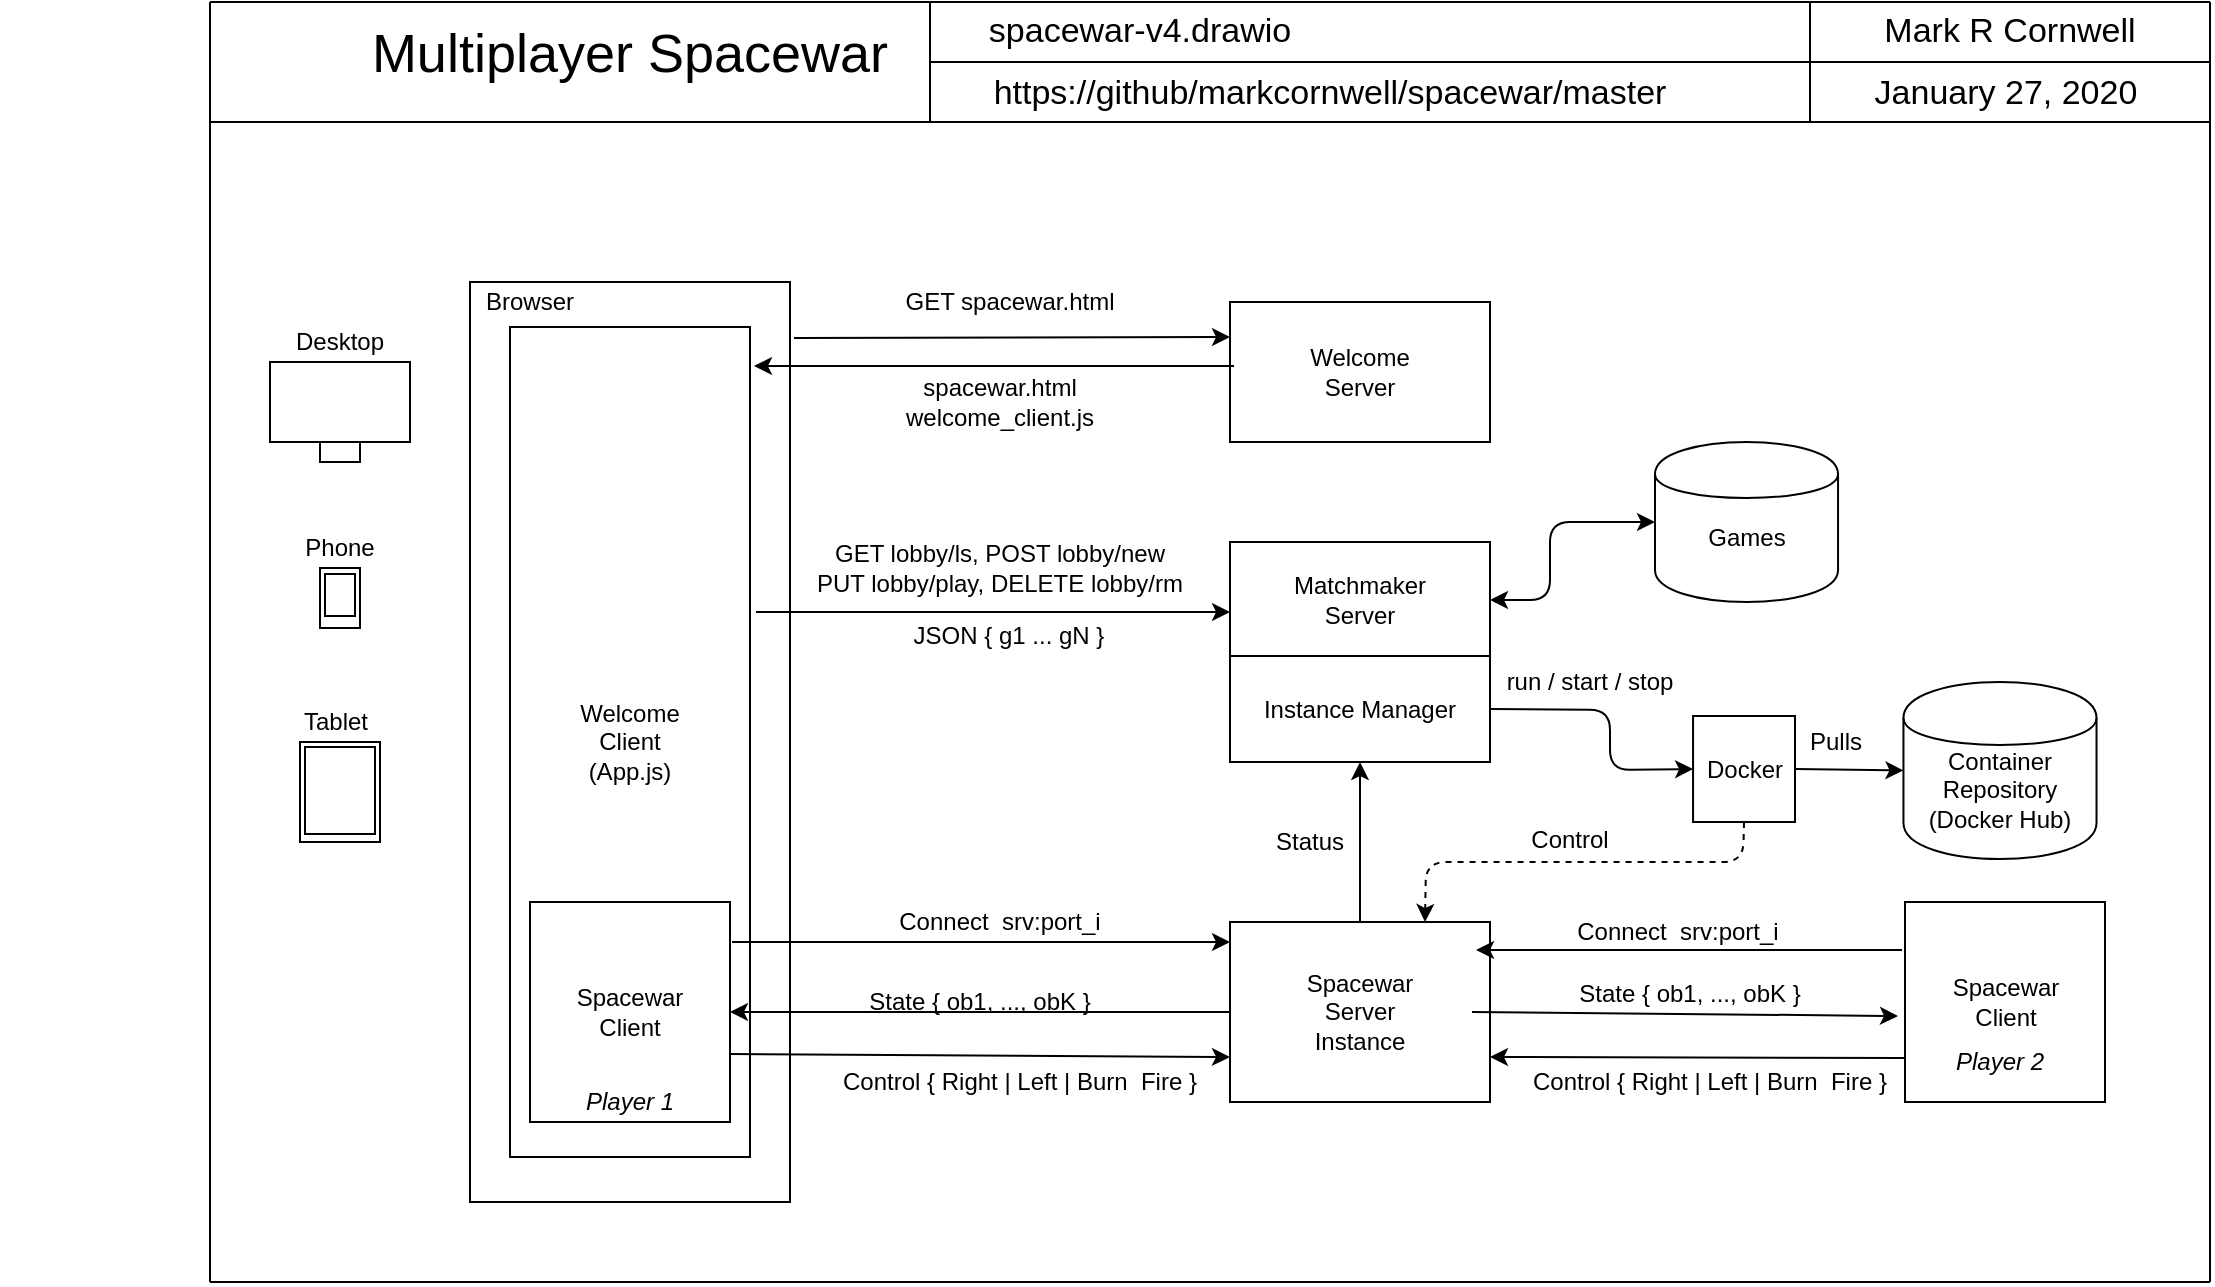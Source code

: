 <mxfile version="12.6.7" type="github" pages="2">
  <diagram name="Page-1" id="6qmY6R-QdTtVW79NaYPo">
    <mxGraphModel dx="4556" dy="761" grid="1" gridSize="10" guides="1" tooltips="1" connect="1" arrows="1" fold="1" page="1" pageScale="1" pageWidth="1100" pageHeight="850" math="0" shadow="0">
      <root>
        <mxCell id="Ajm1KAYPgJtNrC5xxtVR-0"/>
        <mxCell id="Ajm1KAYPgJtNrC5xxtVR-1" parent="Ajm1KAYPgJtNrC5xxtVR-0"/>
        <mxCell id="Ajm1KAYPgJtNrC5xxtVR-2" value="" style="rounded=0;whiteSpace=wrap;html=1;" parent="Ajm1KAYPgJtNrC5xxtVR-1" vertex="1">
          <mxGeometry x="-2000" y="290" width="160" height="460" as="geometry"/>
        </mxCell>
        <mxCell id="Ajm1KAYPgJtNrC5xxtVR-3" value="" style="rounded=0;whiteSpace=wrap;html=1;" parent="Ajm1KAYPgJtNrC5xxtVR-1" vertex="1">
          <mxGeometry x="-2085" y="520" width="40" height="50" as="geometry"/>
        </mxCell>
        <mxCell id="Ajm1KAYPgJtNrC5xxtVR-4" value="" style="rounded=0;whiteSpace=wrap;html=1;" parent="Ajm1KAYPgJtNrC5xxtVR-1" vertex="1">
          <mxGeometry x="-2100" y="330" width="70" height="40" as="geometry"/>
        </mxCell>
        <mxCell id="Ajm1KAYPgJtNrC5xxtVR-5" value="" style="rounded=0;whiteSpace=wrap;html=1;" parent="Ajm1KAYPgJtNrC5xxtVR-1" vertex="1">
          <mxGeometry x="-2075" y="370" width="20" height="10" as="geometry"/>
        </mxCell>
        <mxCell id="Ajm1KAYPgJtNrC5xxtVR-6" value="" style="rounded=0;whiteSpace=wrap;html=1;snapToPoint=0;" parent="Ajm1KAYPgJtNrC5xxtVR-1" vertex="1">
          <mxGeometry x="-2082.5" y="522.5" width="35" height="43.5" as="geometry"/>
        </mxCell>
        <mxCell id="Ajm1KAYPgJtNrC5xxtVR-7" value="" style="rounded=0;whiteSpace=wrap;html=1;" parent="Ajm1KAYPgJtNrC5xxtVR-1" vertex="1">
          <mxGeometry x="-2075" y="433" width="20" height="30" as="geometry"/>
        </mxCell>
        <mxCell id="Ajm1KAYPgJtNrC5xxtVR-8" value="" style="rounded=0;whiteSpace=wrap;html=1;" parent="Ajm1KAYPgJtNrC5xxtVR-1" vertex="1">
          <mxGeometry x="-2072.5" y="436" width="15" height="21" as="geometry"/>
        </mxCell>
        <mxCell id="Ajm1KAYPgJtNrC5xxtVR-9" value="Welcome&lt;br&gt;Client&lt;br&gt;(App.js)" style="rounded=0;whiteSpace=wrap;html=1;" parent="Ajm1KAYPgJtNrC5xxtVR-1" vertex="1">
          <mxGeometry x="-1980" y="312.5" width="120" height="415" as="geometry"/>
        </mxCell>
        <mxCell id="Ajm1KAYPgJtNrC5xxtVR-10" value="Spacewar&lt;br&gt;Client" style="rounded=0;whiteSpace=wrap;html=1;" parent="Ajm1KAYPgJtNrC5xxtVR-1" vertex="1">
          <mxGeometry x="-1970" y="600" width="100" height="110" as="geometry"/>
        </mxCell>
        <mxCell id="Ajm1KAYPgJtNrC5xxtVR-11" value="Welcome&lt;br&gt;Server" style="rounded=0;whiteSpace=wrap;html=1;" parent="Ajm1KAYPgJtNrC5xxtVR-1" vertex="1">
          <mxGeometry x="-1620" y="300" width="130" height="70" as="geometry"/>
        </mxCell>
        <mxCell id="Ajm1KAYPgJtNrC5xxtVR-12" style="edgeStyle=orthogonalEdgeStyle;rounded=0;orthogonalLoop=1;jettySize=auto;html=1;exitX=0.5;exitY=1;exitDx=0;exitDy=0;entryX=0.5;entryY=0;entryDx=0;entryDy=0;" parent="Ajm1KAYPgJtNrC5xxtVR-1" source="Ajm1KAYPgJtNrC5xxtVR-13" target="Ajm1KAYPgJtNrC5xxtVR-15" edge="1">
          <mxGeometry relative="1" as="geometry"/>
        </mxCell>
        <mxCell id="Ajm1KAYPgJtNrC5xxtVR-13" value="Matchmaker&lt;br&gt;Server" style="rounded=0;whiteSpace=wrap;html=1;" parent="Ajm1KAYPgJtNrC5xxtVR-1" vertex="1">
          <mxGeometry x="-1620" y="420" width="130" height="58" as="geometry"/>
        </mxCell>
        <mxCell id="Ajm1KAYPgJtNrC5xxtVR-14" value="Spacewar&lt;br&gt;Server&lt;br&gt;Instance" style="rounded=0;whiteSpace=wrap;html=1;" parent="Ajm1KAYPgJtNrC5xxtVR-1" vertex="1">
          <mxGeometry x="-1620" y="610" width="130" height="90" as="geometry"/>
        </mxCell>
        <mxCell id="Ajm1KAYPgJtNrC5xxtVR-15" value="Instance Manager" style="rounded=0;whiteSpace=wrap;html=1;" parent="Ajm1KAYPgJtNrC5xxtVR-1" vertex="1">
          <mxGeometry x="-1620" y="477" width="130" height="53" as="geometry"/>
        </mxCell>
        <mxCell id="Ajm1KAYPgJtNrC5xxtVR-16" value="" style="endArrow=classic;html=1;exitX=1;exitY=0.5;exitDx=0;exitDy=0;entryX=0;entryY=0.5;entryDx=0;entryDy=0;" parent="Ajm1KAYPgJtNrC5xxtVR-1" source="Ajm1KAYPgJtNrC5xxtVR-15" target="D3kGs7h_7CpqP5WuoXMM-0" edge="1">
          <mxGeometry width="50" height="50" relative="1" as="geometry">
            <mxPoint x="-2050" y="710" as="sourcePoint"/>
            <mxPoint x="-2000" y="660" as="targetPoint"/>
            <Array as="points">
              <mxPoint x="-1430" y="504"/>
              <mxPoint x="-1430" y="534"/>
            </Array>
          </mxGeometry>
        </mxCell>
        <mxCell id="Ajm1KAYPgJtNrC5xxtVR-17" value="" style="shape=cylinder;whiteSpace=wrap;html=1;boundedLbl=1;backgroundOutline=1;" parent="Ajm1KAYPgJtNrC5xxtVR-1" vertex="1">
          <mxGeometry x="-1407.5" y="370" width="91.53" height="80" as="geometry"/>
        </mxCell>
        <mxCell id="Ajm1KAYPgJtNrC5xxtVR-18" value="Games" style="text;html=1;align=center;verticalAlign=middle;resizable=0;points=[];autosize=1;" parent="Ajm1KAYPgJtNrC5xxtVR-1" vertex="1">
          <mxGeometry x="-1386.73" y="408" width="50" height="20" as="geometry"/>
        </mxCell>
        <mxCell id="Ajm1KAYPgJtNrC5xxtVR-19" value="Desktop" style="text;html=1;strokeColor=none;fillColor=none;align=center;verticalAlign=middle;whiteSpace=wrap;rounded=0;" parent="Ajm1KAYPgJtNrC5xxtVR-1" vertex="1">
          <mxGeometry x="-2085" y="310" width="40" height="20" as="geometry"/>
        </mxCell>
        <mxCell id="Ajm1KAYPgJtNrC5xxtVR-20" value="Phone" style="text;html=1;strokeColor=none;fillColor=none;align=center;verticalAlign=middle;whiteSpace=wrap;rounded=0;" parent="Ajm1KAYPgJtNrC5xxtVR-1" vertex="1">
          <mxGeometry x="-2085" y="413" width="40" height="20" as="geometry"/>
        </mxCell>
        <mxCell id="Ajm1KAYPgJtNrC5xxtVR-21" value="Tablet" style="text;html=1;strokeColor=none;fillColor=none;align=center;verticalAlign=middle;whiteSpace=wrap;rounded=0;" parent="Ajm1KAYPgJtNrC5xxtVR-1" vertex="1">
          <mxGeometry x="-2087.5" y="500" width="40" height="20" as="geometry"/>
        </mxCell>
        <mxCell id="Ajm1KAYPgJtNrC5xxtVR-22" value="" style="endArrow=classic;html=1;" parent="Ajm1KAYPgJtNrC5xxtVR-1" edge="1">
          <mxGeometry width="50" height="50" relative="1" as="geometry">
            <mxPoint x="-1618" y="332" as="sourcePoint"/>
            <mxPoint x="-1858" y="332" as="targetPoint"/>
          </mxGeometry>
        </mxCell>
        <mxCell id="Ajm1KAYPgJtNrC5xxtVR-23" value="Browser" style="text;html=1;strokeColor=none;fillColor=none;align=center;verticalAlign=middle;whiteSpace=wrap;rounded=0;" parent="Ajm1KAYPgJtNrC5xxtVR-1" vertex="1">
          <mxGeometry x="-1990" y="290" width="40" height="20" as="geometry"/>
        </mxCell>
        <mxCell id="Ajm1KAYPgJtNrC5xxtVR-24" value="GET spacewar.html" style="text;html=1;strokeColor=none;fillColor=none;align=center;verticalAlign=middle;whiteSpace=wrap;rounded=0;" parent="Ajm1KAYPgJtNrC5xxtVR-1" vertex="1">
          <mxGeometry x="-1785" y="290" width="110" height="20" as="geometry"/>
        </mxCell>
        <mxCell id="Ajm1KAYPgJtNrC5xxtVR-25" value="spacewar.html&lt;br&gt;welcome_client.js" style="text;html=1;strokeColor=none;fillColor=none;align=center;verticalAlign=middle;whiteSpace=wrap;rounded=0;" parent="Ajm1KAYPgJtNrC5xxtVR-1" vertex="1">
          <mxGeometry x="-1755" y="340" width="40" height="20" as="geometry"/>
        </mxCell>
        <mxCell id="Ajm1KAYPgJtNrC5xxtVR-26" value="GET lobby/ls, POST lobby/new&lt;br&gt;PUT lobby/play, DELETE lobby/rm" style="text;html=1;strokeColor=none;fillColor=none;align=center;verticalAlign=middle;whiteSpace=wrap;rounded=0;" parent="Ajm1KAYPgJtNrC5xxtVR-1" vertex="1">
          <mxGeometry x="-1860" y="413" width="250" height="40" as="geometry"/>
        </mxCell>
        <mxCell id="Ajm1KAYPgJtNrC5xxtVR-27" value="" style="endArrow=classic;html=1;entryX=0.96;entryY=1.05;entryDx=0;entryDy=0;entryPerimeter=0;" parent="Ajm1KAYPgJtNrC5xxtVR-1" target="Ajm1KAYPgJtNrC5xxtVR-26" edge="1">
          <mxGeometry width="50" height="50" relative="1" as="geometry">
            <mxPoint x="-1857" y="455" as="sourcePoint"/>
            <mxPoint x="-2050" y="670" as="targetPoint"/>
          </mxGeometry>
        </mxCell>
        <mxCell id="Ajm1KAYPgJtNrC5xxtVR-28" value="JSON { g1 ... gN }" style="text;html=1;strokeColor=none;fillColor=none;align=center;verticalAlign=middle;whiteSpace=wrap;rounded=0;" parent="Ajm1KAYPgJtNrC5xxtVR-1" vertex="1">
          <mxGeometry x="-1812.5" y="457" width="162.5" height="20" as="geometry"/>
        </mxCell>
        <mxCell id="Ajm1KAYPgJtNrC5xxtVR-29" value="" style="endArrow=classic;html=1;exitX=1.01;exitY=0.182;exitDx=0;exitDy=0;exitPerimeter=0;" parent="Ajm1KAYPgJtNrC5xxtVR-1" source="Ajm1KAYPgJtNrC5xxtVR-10" edge="1">
          <mxGeometry width="50" height="50" relative="1" as="geometry">
            <mxPoint x="-2100" y="780" as="sourcePoint"/>
            <mxPoint x="-1620" y="620" as="targetPoint"/>
          </mxGeometry>
        </mxCell>
        <mxCell id="Ajm1KAYPgJtNrC5xxtVR-30" value="Connect&amp;nbsp; srv:port_i" style="text;html=1;strokeColor=none;fillColor=none;align=center;verticalAlign=middle;whiteSpace=wrap;rounded=0;" parent="Ajm1KAYPgJtNrC5xxtVR-1" vertex="1">
          <mxGeometry x="-1795" y="600" width="120" height="20" as="geometry"/>
        </mxCell>
        <mxCell id="Ajm1KAYPgJtNrC5xxtVR-31" value="State { ob1, ..., obK }" style="text;html=1;strokeColor=none;fillColor=none;align=center;verticalAlign=middle;whiteSpace=wrap;rounded=0;" parent="Ajm1KAYPgJtNrC5xxtVR-1" vertex="1">
          <mxGeometry x="-1815" y="640" width="140" height="20" as="geometry"/>
        </mxCell>
        <mxCell id="Ajm1KAYPgJtNrC5xxtVR-32" value="" style="endArrow=classic;html=1;exitX=0;exitY=0.5;exitDx=0;exitDy=0;entryX=1;entryY=0.5;entryDx=0;entryDy=0;" parent="Ajm1KAYPgJtNrC5xxtVR-1" source="Ajm1KAYPgJtNrC5xxtVR-14" target="Ajm1KAYPgJtNrC5xxtVR-10" edge="1">
          <mxGeometry width="50" height="50" relative="1" as="geometry">
            <mxPoint x="-2100" y="780" as="sourcePoint"/>
            <mxPoint x="-2050" y="730" as="targetPoint"/>
          </mxGeometry>
        </mxCell>
        <mxCell id="Ajm1KAYPgJtNrC5xxtVR-33" value="" style="endArrow=classic;html=1;entryX=0;entryY=0.25;entryDx=0;entryDy=0;" parent="Ajm1KAYPgJtNrC5xxtVR-1" target="Ajm1KAYPgJtNrC5xxtVR-11" edge="1">
          <mxGeometry width="50" height="50" relative="1" as="geometry">
            <mxPoint x="-1838" y="318" as="sourcePoint"/>
            <mxPoint x="-2050" y="710" as="targetPoint"/>
          </mxGeometry>
        </mxCell>
        <mxCell id="Ajm1KAYPgJtNrC5xxtVR-34" value="" style="endArrow=classic;html=1;entryX=0;entryY=0.75;entryDx=0;entryDy=0;exitX=1;exitY=0.691;exitDx=0;exitDy=0;exitPerimeter=0;" parent="Ajm1KAYPgJtNrC5xxtVR-1" source="Ajm1KAYPgJtNrC5xxtVR-10" target="Ajm1KAYPgJtNrC5xxtVR-14" edge="1">
          <mxGeometry width="50" height="50" relative="1" as="geometry">
            <mxPoint x="-1860" y="678" as="sourcePoint"/>
            <mxPoint x="-2050" y="770" as="targetPoint"/>
          </mxGeometry>
        </mxCell>
        <mxCell id="Ajm1KAYPgJtNrC5xxtVR-35" value="Control { Right | Left | Burn&amp;nbsp; Fire }" style="text;html=1;strokeColor=none;fillColor=none;align=center;verticalAlign=middle;whiteSpace=wrap;rounded=0;" parent="Ajm1KAYPgJtNrC5xxtVR-1" vertex="1">
          <mxGeometry x="-1840" y="680" width="230" height="20" as="geometry"/>
        </mxCell>
        <mxCell id="Ajm1KAYPgJtNrC5xxtVR-36" value="" style="endArrow=classic;startArrow=classic;html=1;exitX=1;exitY=0.5;exitDx=0;exitDy=0;entryX=0;entryY=0.5;entryDx=0;entryDy=0;" parent="Ajm1KAYPgJtNrC5xxtVR-1" source="Ajm1KAYPgJtNrC5xxtVR-13" target="Ajm1KAYPgJtNrC5xxtVR-17" edge="1">
          <mxGeometry width="50" height="50" relative="1" as="geometry">
            <mxPoint x="-1440" y="520" as="sourcePoint"/>
            <mxPoint x="-1390" y="470" as="targetPoint"/>
            <Array as="points">
              <mxPoint x="-1460" y="449"/>
              <mxPoint x="-1460" y="410"/>
            </Array>
          </mxGeometry>
        </mxCell>
        <mxCell id="Ajm1KAYPgJtNrC5xxtVR-37" value="" style="shape=cylinder;whiteSpace=wrap;html=1;boundedLbl=1;backgroundOutline=1;" parent="Ajm1KAYPgJtNrC5xxtVR-1" vertex="1">
          <mxGeometry x="-1283.27" y="490" width="96.53" height="88.5" as="geometry"/>
        </mxCell>
        <mxCell id="Ajm1KAYPgJtNrC5xxtVR-38" value="Container Repository&lt;br&gt;(Docker Hub)" style="text;html=1;strokeColor=none;fillColor=none;align=center;verticalAlign=middle;whiteSpace=wrap;rounded=0;" parent="Ajm1KAYPgJtNrC5xxtVR-1" vertex="1">
          <mxGeometry x="-1285" y="534.25" width="100" height="20" as="geometry"/>
        </mxCell>
        <mxCell id="Ajm1KAYPgJtNrC5xxtVR-40" value="Pulls" style="text;html=1;strokeColor=none;fillColor=none;align=center;verticalAlign=middle;whiteSpace=wrap;rounded=0;" parent="Ajm1KAYPgJtNrC5xxtVR-1" vertex="1">
          <mxGeometry x="-1337.5" y="510" width="40" height="20" as="geometry"/>
        </mxCell>
        <mxCell id="Ajm1KAYPgJtNrC5xxtVR-41" value="Spacewar&lt;br&gt;Client" style="rounded=0;whiteSpace=wrap;html=1;" parent="Ajm1KAYPgJtNrC5xxtVR-1" vertex="1">
          <mxGeometry x="-1282.5" y="600" width="100" height="100" as="geometry"/>
        </mxCell>
        <mxCell id="Ajm1KAYPgJtNrC5xxtVR-42" value="" style="endArrow=classic;html=1;" parent="Ajm1KAYPgJtNrC5xxtVR-1" edge="1">
          <mxGeometry width="50" height="50" relative="1" as="geometry">
            <mxPoint x="-1284" y="624" as="sourcePoint"/>
            <mxPoint x="-1497" y="624" as="targetPoint"/>
          </mxGeometry>
        </mxCell>
        <mxCell id="Ajm1KAYPgJtNrC5xxtVR-43" value="" style="endArrow=classic;html=1;entryX=-0.035;entryY=0.57;entryDx=0;entryDy=0;entryPerimeter=0;" parent="Ajm1KAYPgJtNrC5xxtVR-1" target="Ajm1KAYPgJtNrC5xxtVR-41" edge="1">
          <mxGeometry width="50" height="50" relative="1" as="geometry">
            <mxPoint x="-1499" y="655" as="sourcePoint"/>
            <mxPoint x="-1370" y="655" as="targetPoint"/>
          </mxGeometry>
        </mxCell>
        <mxCell id="Ajm1KAYPgJtNrC5xxtVR-44" value="" style="endArrow=classic;html=1;entryX=1;entryY=0.75;entryDx=0;entryDy=0;" parent="Ajm1KAYPgJtNrC5xxtVR-1" target="Ajm1KAYPgJtNrC5xxtVR-14" edge="1">
          <mxGeometry width="50" height="50" relative="1" as="geometry">
            <mxPoint x="-1282" y="678" as="sourcePoint"/>
            <mxPoint x="-2000" y="770" as="targetPoint"/>
          </mxGeometry>
        </mxCell>
        <mxCell id="Ajm1KAYPgJtNrC5xxtVR-45" value="Connect&amp;nbsp; srv:port_i" style="text;html=1;strokeColor=none;fillColor=none;align=center;verticalAlign=middle;whiteSpace=wrap;rounded=0;" parent="Ajm1KAYPgJtNrC5xxtVR-1" vertex="1">
          <mxGeometry x="-1456" y="605" width="120" height="20" as="geometry"/>
        </mxCell>
        <mxCell id="Ajm1KAYPgJtNrC5xxtVR-46" value="State { ob1, ..., obK }" style="text;html=1;strokeColor=none;fillColor=none;align=center;verticalAlign=middle;whiteSpace=wrap;rounded=0;" parent="Ajm1KAYPgJtNrC5xxtVR-1" vertex="1">
          <mxGeometry x="-1460" y="636" width="140" height="20" as="geometry"/>
        </mxCell>
        <mxCell id="Ajm1KAYPgJtNrC5xxtVR-47" value="Control { Right | Left | Burn&amp;nbsp; Fire }" style="text;html=1;strokeColor=none;fillColor=none;align=center;verticalAlign=middle;whiteSpace=wrap;rounded=0;" parent="Ajm1KAYPgJtNrC5xxtVR-1" vertex="1">
          <mxGeometry x="-1495" y="680" width="230" height="20" as="geometry"/>
        </mxCell>
        <mxCell id="Ajm1KAYPgJtNrC5xxtVR-48" value="Player 1" style="text;html=1;strokeColor=none;fillColor=none;align=center;verticalAlign=middle;whiteSpace=wrap;rounded=0;fontStyle=2" parent="Ajm1KAYPgJtNrC5xxtVR-1" vertex="1">
          <mxGeometry x="-1950" y="690" width="60" height="20" as="geometry"/>
        </mxCell>
        <mxCell id="Ajm1KAYPgJtNrC5xxtVR-49" value="Player 2" style="text;html=1;strokeColor=none;fillColor=none;align=center;verticalAlign=middle;whiteSpace=wrap;rounded=0;fontStyle=2" parent="Ajm1KAYPgJtNrC5xxtVR-1" vertex="1">
          <mxGeometry x="-1265" y="670" width="60" height="20" as="geometry"/>
        </mxCell>
        <mxCell id="Ajm1KAYPgJtNrC5xxtVR-50" value="" style="endArrow=none;html=1;" parent="Ajm1KAYPgJtNrC5xxtVR-1" edge="1">
          <mxGeometry width="50" height="50" relative="1" as="geometry">
            <mxPoint x="-2130" y="790" as="sourcePoint"/>
            <mxPoint x="-2130" y="150" as="targetPoint"/>
          </mxGeometry>
        </mxCell>
        <mxCell id="Ajm1KAYPgJtNrC5xxtVR-51" value="" style="endArrow=none;html=1;" parent="Ajm1KAYPgJtNrC5xxtVR-1" edge="1">
          <mxGeometry width="50" height="50" relative="1" as="geometry">
            <mxPoint x="-2130" y="790" as="sourcePoint"/>
            <mxPoint x="-1130" y="790" as="targetPoint"/>
          </mxGeometry>
        </mxCell>
        <mxCell id="Ajm1KAYPgJtNrC5xxtVR-52" value="" style="endArrow=none;html=1;" parent="Ajm1KAYPgJtNrC5xxtVR-1" edge="1">
          <mxGeometry width="50" height="50" relative="1" as="geometry">
            <mxPoint x="-1130" y="150" as="sourcePoint"/>
            <mxPoint x="-1130" y="790" as="targetPoint"/>
          </mxGeometry>
        </mxCell>
        <mxCell id="Ajm1KAYPgJtNrC5xxtVR-53" value="" style="endArrow=none;html=1;" parent="Ajm1KAYPgJtNrC5xxtVR-1" edge="1">
          <mxGeometry width="50" height="50" relative="1" as="geometry">
            <mxPoint x="-2130" y="150" as="sourcePoint"/>
            <mxPoint x="-1130" y="150" as="targetPoint"/>
          </mxGeometry>
        </mxCell>
        <mxCell id="Ajm1KAYPgJtNrC5xxtVR-54" value="Multiplayer Spacewar" style="text;html=1;strokeColor=none;fillColor=none;align=center;verticalAlign=middle;whiteSpace=wrap;rounded=0;fontSize=27;" parent="Ajm1KAYPgJtNrC5xxtVR-1" vertex="1">
          <mxGeometry x="-2235" y="166" width="630" height="20" as="geometry"/>
        </mxCell>
        <mxCell id="Ajm1KAYPgJtNrC5xxtVR-55" value="" style="endArrow=none;html=1;fontSize=27;" parent="Ajm1KAYPgJtNrC5xxtVR-1" edge="1">
          <mxGeometry width="50" height="50" relative="1" as="geometry">
            <mxPoint x="-1130" y="210" as="sourcePoint"/>
            <mxPoint x="-2130" y="210" as="targetPoint"/>
          </mxGeometry>
        </mxCell>
        <mxCell id="Ajm1KAYPgJtNrC5xxtVR-56" value="" style="endArrow=none;html=1;fontSize=27;" parent="Ajm1KAYPgJtNrC5xxtVR-1" edge="1">
          <mxGeometry width="50" height="50" relative="1" as="geometry">
            <mxPoint x="-1770" y="210" as="sourcePoint"/>
            <mxPoint x="-1770" y="150" as="targetPoint"/>
          </mxGeometry>
        </mxCell>
        <mxCell id="Ajm1KAYPgJtNrC5xxtVR-57" value="" style="endArrow=none;html=1;fontSize=27;" parent="Ajm1KAYPgJtNrC5xxtVR-1" edge="1">
          <mxGeometry width="50" height="50" relative="1" as="geometry">
            <mxPoint x="-1130" y="180" as="sourcePoint"/>
            <mxPoint x="-1770" y="180" as="targetPoint"/>
          </mxGeometry>
        </mxCell>
        <mxCell id="Ajm1KAYPgJtNrC5xxtVR-58" value="" style="endArrow=none;html=1;fontSize=27;" parent="Ajm1KAYPgJtNrC5xxtVR-1" edge="1">
          <mxGeometry width="50" height="50" relative="1" as="geometry">
            <mxPoint x="-1330" y="210" as="sourcePoint"/>
            <mxPoint x="-1330" y="150" as="targetPoint"/>
          </mxGeometry>
        </mxCell>
        <mxCell id="Ajm1KAYPgJtNrC5xxtVR-59" value="Mark R Cornwell" style="text;html=1;strokeColor=none;fillColor=none;align=center;verticalAlign=middle;whiteSpace=wrap;rounded=0;fontSize=17;" parent="Ajm1KAYPgJtNrC5xxtVR-1" vertex="1">
          <mxGeometry x="-1320" y="155" width="180" height="20" as="geometry"/>
        </mxCell>
        <mxCell id="Ajm1KAYPgJtNrC5xxtVR-60" value="spacewar-v4.drawio" style="text;html=1;strokeColor=none;fillColor=none;align=center;verticalAlign=middle;whiteSpace=wrap;rounded=0;fontSize=17;" parent="Ajm1KAYPgJtNrC5xxtVR-1" vertex="1">
          <mxGeometry x="-1760" y="155" width="190" height="20" as="geometry"/>
        </mxCell>
        <mxCell id="Ajm1KAYPgJtNrC5xxtVR-61" value="https://github/markcornwell/spacewar/master" style="text;html=1;strokeColor=none;fillColor=none;align=center;verticalAlign=middle;whiteSpace=wrap;rounded=0;fontSize=17;" parent="Ajm1KAYPgJtNrC5xxtVR-1" vertex="1">
          <mxGeometry x="-1730" y="182" width="320" height="28" as="geometry"/>
        </mxCell>
        <mxCell id="Ajm1KAYPgJtNrC5xxtVR-62" value="January 27, 2020" style="text;html=1;strokeColor=none;fillColor=none;align=center;verticalAlign=middle;whiteSpace=wrap;rounded=0;fontSize=17;" parent="Ajm1KAYPgJtNrC5xxtVR-1" vertex="1">
          <mxGeometry x="-1332.5" y="186" width="200" height="20" as="geometry"/>
        </mxCell>
        <mxCell id="D3kGs7h_7CpqP5WuoXMM-0" value="Docker" style="rounded=0;whiteSpace=wrap;html=1;" parent="Ajm1KAYPgJtNrC5xxtVR-1" vertex="1">
          <mxGeometry x="-1388.47" y="507" width="50.97" height="53" as="geometry"/>
        </mxCell>
        <mxCell id="D3kGs7h_7CpqP5WuoXMM-3" value="" style="endArrow=classic;html=1;entryX=0;entryY=0.5;entryDx=0;entryDy=0;exitX=1;exitY=0.5;exitDx=0;exitDy=0;" parent="Ajm1KAYPgJtNrC5xxtVR-1" source="D3kGs7h_7CpqP5WuoXMM-0" target="Ajm1KAYPgJtNrC5xxtVR-37" edge="1">
          <mxGeometry width="50" height="50" relative="1" as="geometry">
            <mxPoint x="-2258.47" y="1020" as="sourcePoint"/>
            <mxPoint x="-2208.47" y="970" as="targetPoint"/>
          </mxGeometry>
        </mxCell>
        <mxCell id="D3kGs7h_7CpqP5WuoXMM-5" value="" style="endArrow=classic;html=1;entryX=0.75;entryY=0;entryDx=0;entryDy=0;exitX=0.5;exitY=1;exitDx=0;exitDy=0;dashed=1;" parent="Ajm1KAYPgJtNrC5xxtVR-1" source="D3kGs7h_7CpqP5WuoXMM-0" target="Ajm1KAYPgJtNrC5xxtVR-14" edge="1">
          <mxGeometry width="50" height="50" relative="1" as="geometry">
            <mxPoint x="-2258.47" y="1020" as="sourcePoint"/>
            <mxPoint x="-2208.47" y="970" as="targetPoint"/>
            <Array as="points">
              <mxPoint x="-1363.47" y="580"/>
              <mxPoint x="-1522" y="580"/>
            </Array>
          </mxGeometry>
        </mxCell>
        <mxCell id="D3kGs7h_7CpqP5WuoXMM-6" value="run / start / stop" style="text;html=1;strokeColor=none;fillColor=none;align=center;verticalAlign=middle;whiteSpace=wrap;rounded=0;" parent="Ajm1KAYPgJtNrC5xxtVR-1" vertex="1">
          <mxGeometry x="-1490" y="480" width="100" height="20" as="geometry"/>
        </mxCell>
        <mxCell id="wJzSMmqesGc6HIKHXTjG-3" value="" style="endArrow=classic;html=1;entryX=0.5;entryY=1;entryDx=0;entryDy=0;exitX=0.5;exitY=0;exitDx=0;exitDy=0;" edge="1" parent="Ajm1KAYPgJtNrC5xxtVR-1" source="Ajm1KAYPgJtNrC5xxtVR-14" target="Ajm1KAYPgJtNrC5xxtVR-15">
          <mxGeometry width="50" height="50" relative="1" as="geometry">
            <mxPoint x="-2230" y="860" as="sourcePoint"/>
            <mxPoint x="-2180" y="810" as="targetPoint"/>
          </mxGeometry>
        </mxCell>
        <mxCell id="wJzSMmqesGc6HIKHXTjG-4" value="Status" style="text;html=1;strokeColor=none;fillColor=none;align=center;verticalAlign=middle;whiteSpace=wrap;rounded=0;" vertex="1" parent="Ajm1KAYPgJtNrC5xxtVR-1">
          <mxGeometry x="-1600" y="560" width="40" height="20" as="geometry"/>
        </mxCell>
        <mxCell id="wJzSMmqesGc6HIKHXTjG-6" value="Control" style="text;html=1;strokeColor=none;fillColor=none;align=center;verticalAlign=middle;whiteSpace=wrap;rounded=0;" vertex="1" parent="Ajm1KAYPgJtNrC5xxtVR-1">
          <mxGeometry x="-1470" y="558.5" width="40" height="20" as="geometry"/>
        </mxCell>
      </root>
    </mxGraphModel>
  </diagram>
  <diagram id="6wdZn-_WosHbFUT7HVRj" name="Page-2">
    <mxGraphModel dx="1068" dy="647" grid="1" gridSize="10" guides="1" tooltips="1" connect="1" arrows="1" fold="1" page="1" pageScale="1" pageWidth="850" pageHeight="1100" math="0" shadow="0">
      <root>
        <mxCell id="9rw7oaXcv6XRZWg7OotB-0"/>
        <mxCell id="9rw7oaXcv6XRZWg7OotB-1" parent="9rw7oaXcv6XRZWg7OotB-0"/>
        <mxCell id="9rw7oaXcv6XRZWg7OotB-3" value="" style="shape=umlLifeline;participant=umlActor;perimeter=lifelinePerimeter;whiteSpace=wrap;html=1;container=1;collapsible=0;recursiveResize=0;verticalAlign=top;spacingTop=36;labelBackgroundColor=#ffffff;outlineConnect=0;" vertex="1" parent="9rw7oaXcv6XRZWg7OotB-1">
          <mxGeometry x="165" y="69" width="20" height="610" as="geometry"/>
        </mxCell>
        <mxCell id="9rw7oaXcv6XRZWg7OotB-4" value="" style="html=1;points=[];perimeter=orthogonalPerimeter;" vertex="1" parent="9rw7oaXcv6XRZWg7OotB-1">
          <mxGeometry x="267" y="134" width="10" height="40" as="geometry"/>
        </mxCell>
        <mxCell id="9rw7oaXcv6XRZWg7OotB-5" value="get spacewar" style="html=1;verticalAlign=bottom;endArrow=block;entryX=0;entryY=0;" edge="1" target="9rw7oaXcv6XRZWg7OotB-4" parent="9rw7oaXcv6XRZWg7OotB-1" source="9rw7oaXcv6XRZWg7OotB-3">
          <mxGeometry relative="1" as="geometry">
            <mxPoint x="157" y="134" as="sourcePoint"/>
          </mxGeometry>
        </mxCell>
        <mxCell id="9rw7oaXcv6XRZWg7OotB-6" value="App.js" style="html=1;verticalAlign=bottom;endArrow=open;dashed=1;endSize=8;exitX=0;exitY=0.95;" edge="1" source="9rw7oaXcv6XRZWg7OotB-4" parent="9rw7oaXcv6XRZWg7OotB-1" target="9rw7oaXcv6XRZWg7OotB-3">
          <mxGeometry x="-0.095" y="-8" relative="1" as="geometry">
            <mxPoint x="157" y="210" as="targetPoint"/>
            <mxPoint as="offset"/>
          </mxGeometry>
        </mxCell>
        <mxCell id="9rw7oaXcv6XRZWg7OotB-7" value="" style="shape=umlLifeline;participant=umlBoundary;perimeter=lifelinePerimeter;whiteSpace=wrap;html=1;container=1;collapsible=0;recursiveResize=0;verticalAlign=top;spacingTop=36;labelBackgroundColor=#ffffff;outlineConnect=0;" vertex="1" parent="9rw7oaXcv6XRZWg7OotB-1">
          <mxGeometry x="247" y="64" width="50" height="620" as="geometry"/>
        </mxCell>
        <mxCell id="9rw7oaXcv6XRZWg7OotB-12" value="Welcome&lt;br&gt;Server" style="text;html=1;strokeColor=none;fillColor=none;align=center;verticalAlign=middle;whiteSpace=wrap;rounded=0;" vertex="1" parent="9rw7oaXcv6XRZWg7OotB-1">
          <mxGeometry x="257" y="34" width="40" height="20" as="geometry"/>
        </mxCell>
        <mxCell id="9rw7oaXcv6XRZWg7OotB-14" value="Player 1" style="text;html=1;strokeColor=none;fillColor=none;align=center;verticalAlign=middle;whiteSpace=wrap;rounded=0;" vertex="1" parent="9rw7oaXcv6XRZWg7OotB-1">
          <mxGeometry x="140" y="34" width="70" height="20" as="geometry"/>
        </mxCell>
        <mxCell id="9rw7oaXcv6XRZWg7OotB-15" value="" style="shape=umlLifeline;participant=umlActor;perimeter=lifelinePerimeter;whiteSpace=wrap;html=1;container=1;collapsible=0;recursiveResize=0;verticalAlign=top;spacingTop=36;labelBackgroundColor=#ffffff;outlineConnect=0;" vertex="1" parent="9rw7oaXcv6XRZWg7OotB-1">
          <mxGeometry x="70" y="69" width="20" height="610" as="geometry"/>
        </mxCell>
        <mxCell id="9rw7oaXcv6XRZWg7OotB-16" value="Player 2" style="text;html=1;strokeColor=none;fillColor=none;align=center;verticalAlign=middle;whiteSpace=wrap;rounded=0;" vertex="1" parent="9rw7oaXcv6XRZWg7OotB-1">
          <mxGeometry x="45" y="34" width="70" height="20" as="geometry"/>
        </mxCell>
      </root>
    </mxGraphModel>
  </diagram>
</mxfile>
